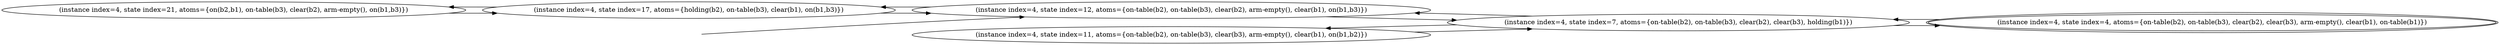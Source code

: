 digraph {
rankdir="LR"
s21[label="(instance index=4, state index=21, atoms={on(b2,b1), on-table(b3), clear(b2), arm-empty(), on(b1,b3)})"]
s17[label="(instance index=4, state index=17, atoms={holding(b2), on-table(b3), clear(b1), on(b1,b3)})"]
s11[label="(instance index=4, state index=11, atoms={on-table(b2), on-table(b3), clear(b3), arm-empty(), clear(b1), on(b1,b2)})"]
s12[label="(instance index=4, state index=12, atoms={on-table(b2), on-table(b3), clear(b2), arm-empty(), clear(b1), on(b1,b3)})"]
s7[label="(instance index=4, state index=7, atoms={on-table(b2), on-table(b3), clear(b2), clear(b3), holding(b1)})"]
s4[peripheries=2,label="(instance index=4, state index=4, atoms={on-table(b2), on-table(b3), clear(b2), clear(b3), arm-empty(), clear(b1), on-table(b1)})"]
Dangling [ label = "", style = invis ]
{ rank = same; Dangling }
Dangling -> s12
{ rank = same; s12}
{ rank = same; s17}
{ rank = same; s11,s12}
{ rank = same; s7}
{ rank = same; s4}
{
s21->s17
}
{
s17->s21
s17->s12
}
{
s11->s7
s12->s7
s12->s17
}
{
s7->s4
s7->s12
s7->s11
}
{
s4->s7
}
}
